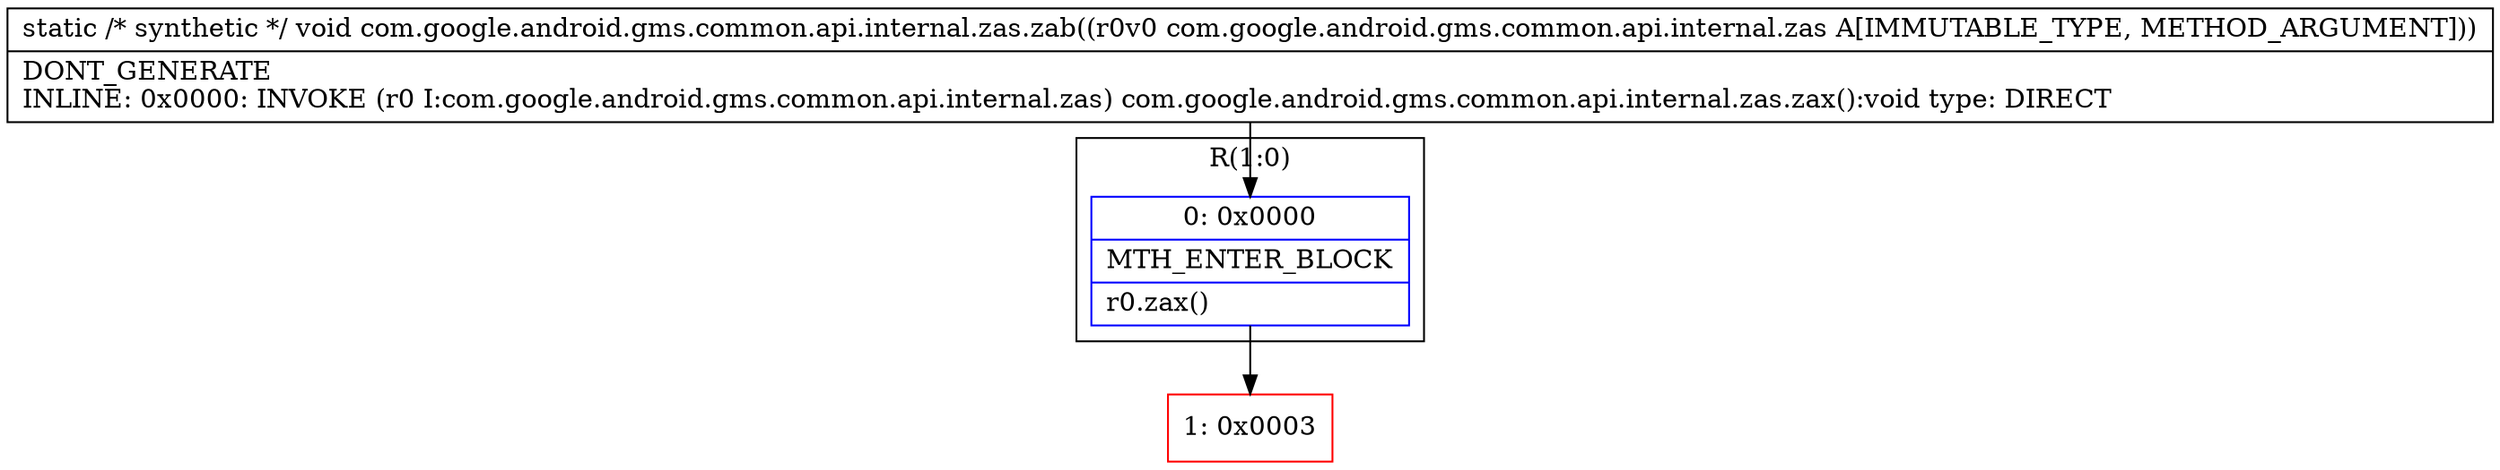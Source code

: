digraph "CFG forcom.google.android.gms.common.api.internal.zas.zab(Lcom\/google\/android\/gms\/common\/api\/internal\/zas;)V" {
subgraph cluster_Region_1063177218 {
label = "R(1:0)";
node [shape=record,color=blue];
Node_0 [shape=record,label="{0\:\ 0x0000|MTH_ENTER_BLOCK\l|r0.zax()\l}"];
}
Node_1 [shape=record,color=red,label="{1\:\ 0x0003}"];
MethodNode[shape=record,label="{static \/* synthetic *\/ void com.google.android.gms.common.api.internal.zas.zab((r0v0 com.google.android.gms.common.api.internal.zas A[IMMUTABLE_TYPE, METHOD_ARGUMENT]))  | DONT_GENERATE\lINLINE: 0x0000: INVOKE  (r0 I:com.google.android.gms.common.api.internal.zas) com.google.android.gms.common.api.internal.zas.zax():void type: DIRECT\l}"];
MethodNode -> Node_0;
Node_0 -> Node_1;
}

